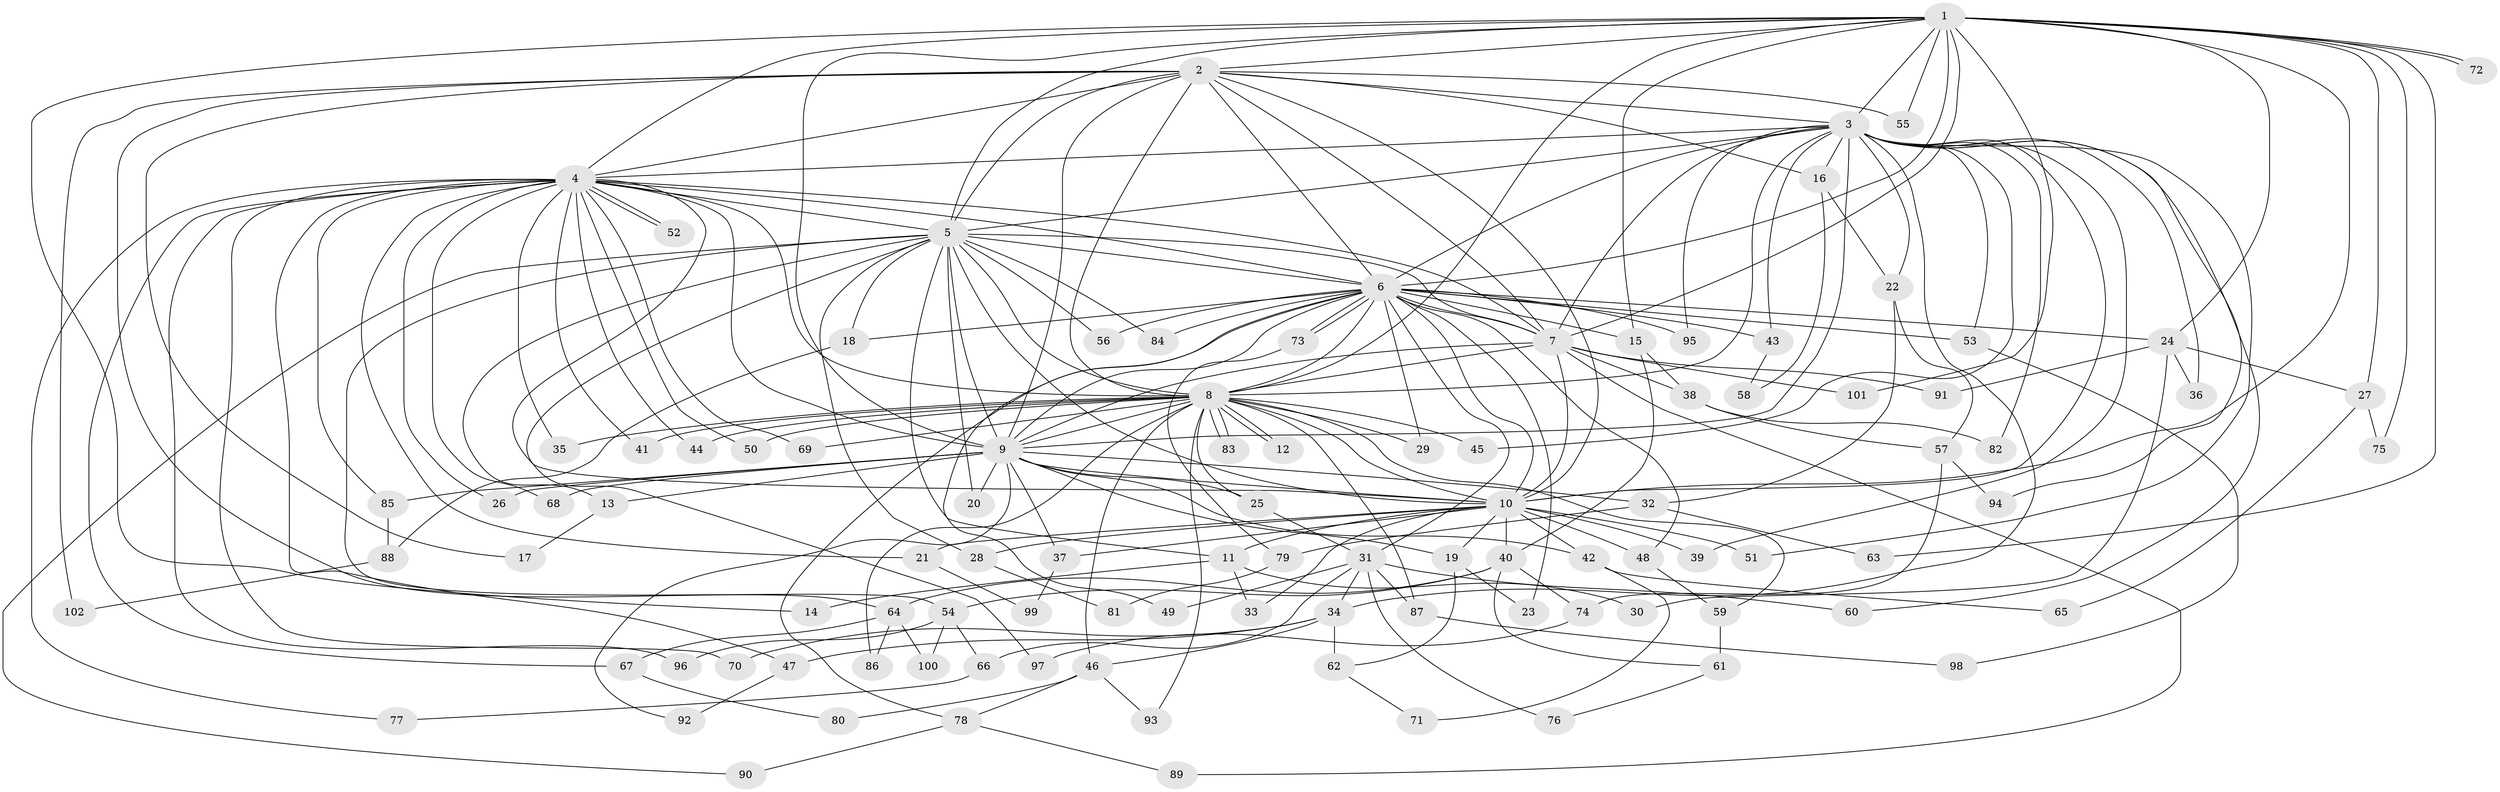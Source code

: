 // coarse degree distribution, {15: 0.03333333333333333, 1: 0.36666666666666664, 2: 0.36666666666666664, 14: 0.03333333333333333, 4: 0.06666666666666667, 3: 0.03333333333333333, 8: 0.03333333333333333, 16: 0.03333333333333333, 5: 0.03333333333333333}
// Generated by graph-tools (version 1.1) at 2025/46/03/04/25 21:46:39]
// undirected, 102 vertices, 229 edges
graph export_dot {
graph [start="1"]
  node [color=gray90,style=filled];
  1;
  2;
  3;
  4;
  5;
  6;
  7;
  8;
  9;
  10;
  11;
  12;
  13;
  14;
  15;
  16;
  17;
  18;
  19;
  20;
  21;
  22;
  23;
  24;
  25;
  26;
  27;
  28;
  29;
  30;
  31;
  32;
  33;
  34;
  35;
  36;
  37;
  38;
  39;
  40;
  41;
  42;
  43;
  44;
  45;
  46;
  47;
  48;
  49;
  50;
  51;
  52;
  53;
  54;
  55;
  56;
  57;
  58;
  59;
  60;
  61;
  62;
  63;
  64;
  65;
  66;
  67;
  68;
  69;
  70;
  71;
  72;
  73;
  74;
  75;
  76;
  77;
  78;
  79;
  80;
  81;
  82;
  83;
  84;
  85;
  86;
  87;
  88;
  89;
  90;
  91;
  92;
  93;
  94;
  95;
  96;
  97;
  98;
  99;
  100;
  101;
  102;
  1 -- 2;
  1 -- 3;
  1 -- 4;
  1 -- 5;
  1 -- 6;
  1 -- 7;
  1 -- 8;
  1 -- 9;
  1 -- 10;
  1 -- 14;
  1 -- 15;
  1 -- 24;
  1 -- 27;
  1 -- 55;
  1 -- 63;
  1 -- 72;
  1 -- 72;
  1 -- 75;
  1 -- 101;
  2 -- 3;
  2 -- 4;
  2 -- 5;
  2 -- 6;
  2 -- 7;
  2 -- 8;
  2 -- 9;
  2 -- 10;
  2 -- 16;
  2 -- 17;
  2 -- 55;
  2 -- 64;
  2 -- 102;
  3 -- 4;
  3 -- 5;
  3 -- 6;
  3 -- 7;
  3 -- 8;
  3 -- 9;
  3 -- 10;
  3 -- 16;
  3 -- 22;
  3 -- 34;
  3 -- 36;
  3 -- 39;
  3 -- 43;
  3 -- 45;
  3 -- 51;
  3 -- 53;
  3 -- 60;
  3 -- 82;
  3 -- 94;
  3 -- 95;
  4 -- 5;
  4 -- 6;
  4 -- 7;
  4 -- 8;
  4 -- 9;
  4 -- 10;
  4 -- 21;
  4 -- 26;
  4 -- 35;
  4 -- 41;
  4 -- 44;
  4 -- 47;
  4 -- 50;
  4 -- 52;
  4 -- 52;
  4 -- 67;
  4 -- 68;
  4 -- 69;
  4 -- 70;
  4 -- 77;
  4 -- 85;
  4 -- 96;
  5 -- 6;
  5 -- 7;
  5 -- 8;
  5 -- 9;
  5 -- 10;
  5 -- 11;
  5 -- 13;
  5 -- 18;
  5 -- 20;
  5 -- 28;
  5 -- 54;
  5 -- 56;
  5 -- 84;
  5 -- 90;
  5 -- 97;
  6 -- 7;
  6 -- 8;
  6 -- 9;
  6 -- 10;
  6 -- 15;
  6 -- 18;
  6 -- 23;
  6 -- 24;
  6 -- 29;
  6 -- 31;
  6 -- 43;
  6 -- 48;
  6 -- 49;
  6 -- 53;
  6 -- 56;
  6 -- 73;
  6 -- 73;
  6 -- 78;
  6 -- 84;
  6 -- 95;
  7 -- 8;
  7 -- 9;
  7 -- 10;
  7 -- 38;
  7 -- 89;
  7 -- 91;
  7 -- 101;
  8 -- 9;
  8 -- 10;
  8 -- 12;
  8 -- 12;
  8 -- 25;
  8 -- 29;
  8 -- 35;
  8 -- 41;
  8 -- 44;
  8 -- 45;
  8 -- 46;
  8 -- 50;
  8 -- 59;
  8 -- 69;
  8 -- 83;
  8 -- 83;
  8 -- 86;
  8 -- 87;
  8 -- 93;
  9 -- 10;
  9 -- 13;
  9 -- 19;
  9 -- 20;
  9 -- 25;
  9 -- 26;
  9 -- 32;
  9 -- 37;
  9 -- 42;
  9 -- 68;
  9 -- 85;
  9 -- 92;
  10 -- 11;
  10 -- 19;
  10 -- 21;
  10 -- 28;
  10 -- 33;
  10 -- 37;
  10 -- 39;
  10 -- 40;
  10 -- 42;
  10 -- 48;
  10 -- 51;
  11 -- 14;
  11 -- 30;
  11 -- 33;
  13 -- 17;
  15 -- 38;
  15 -- 40;
  16 -- 22;
  16 -- 58;
  18 -- 88;
  19 -- 23;
  19 -- 62;
  21 -- 99;
  22 -- 32;
  22 -- 57;
  24 -- 27;
  24 -- 30;
  24 -- 36;
  24 -- 91;
  25 -- 31;
  27 -- 65;
  27 -- 75;
  28 -- 81;
  31 -- 34;
  31 -- 49;
  31 -- 60;
  31 -- 66;
  31 -- 76;
  31 -- 87;
  32 -- 63;
  32 -- 79;
  34 -- 46;
  34 -- 47;
  34 -- 62;
  34 -- 70;
  37 -- 99;
  38 -- 57;
  38 -- 82;
  40 -- 54;
  40 -- 61;
  40 -- 64;
  40 -- 74;
  42 -- 65;
  42 -- 71;
  43 -- 58;
  46 -- 78;
  46 -- 80;
  46 -- 93;
  47 -- 92;
  48 -- 59;
  53 -- 98;
  54 -- 66;
  54 -- 96;
  54 -- 100;
  57 -- 74;
  57 -- 94;
  59 -- 61;
  61 -- 76;
  62 -- 71;
  64 -- 67;
  64 -- 86;
  64 -- 100;
  66 -- 77;
  67 -- 80;
  73 -- 79;
  74 -- 97;
  78 -- 89;
  78 -- 90;
  79 -- 81;
  85 -- 88;
  87 -- 98;
  88 -- 102;
}
